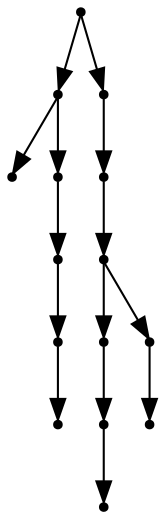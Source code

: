 digraph {
  14 [shape=point];
  5 [shape=point];
  0 [shape=point];
  4 [shape=point];
  3 [shape=point];
  2 [shape=point];
  1 [shape=point];
  13 [shape=point];
  12 [shape=point];
  11 [shape=point];
  8 [shape=point];
  7 [shape=point];
  6 [shape=point];
  10 [shape=point];
  9 [shape=point];
14 -> 5;
5 -> 0;
5 -> 4;
4 -> 3;
3 -> 2;
2 -> 1;
14 -> 13;
13 -> 12;
12 -> 11;
11 -> 8;
8 -> 7;
7 -> 6;
11 -> 10;
10 -> 9;
}
